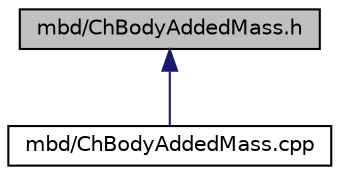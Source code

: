 digraph "mbd/ChBodyAddedMass.h"
{
 // LATEX_PDF_SIZE
  edge [fontname="Helvetica",fontsize="10",labelfontname="Helvetica",labelfontsize="10"];
  node [fontname="Helvetica",fontsize="10",shape=record];
  Node1 [label="mbd/ChBodyAddedMass.h",height=0.2,width=0.4,color="black", fillcolor="grey75", style="filled", fontcolor="black",tooltip=" "];
  Node1 -> Node2 [dir="back",color="midnightblue",fontsize="10",style="solid",fontname="Helvetica"];
  Node2 [label="mbd/ChBodyAddedMass.cpp",height=0.2,width=0.4,color="black", fillcolor="white", style="filled",URL="$dc/daf/ChBodyAddedMass_8cpp.html",tooltip=" "];
}
